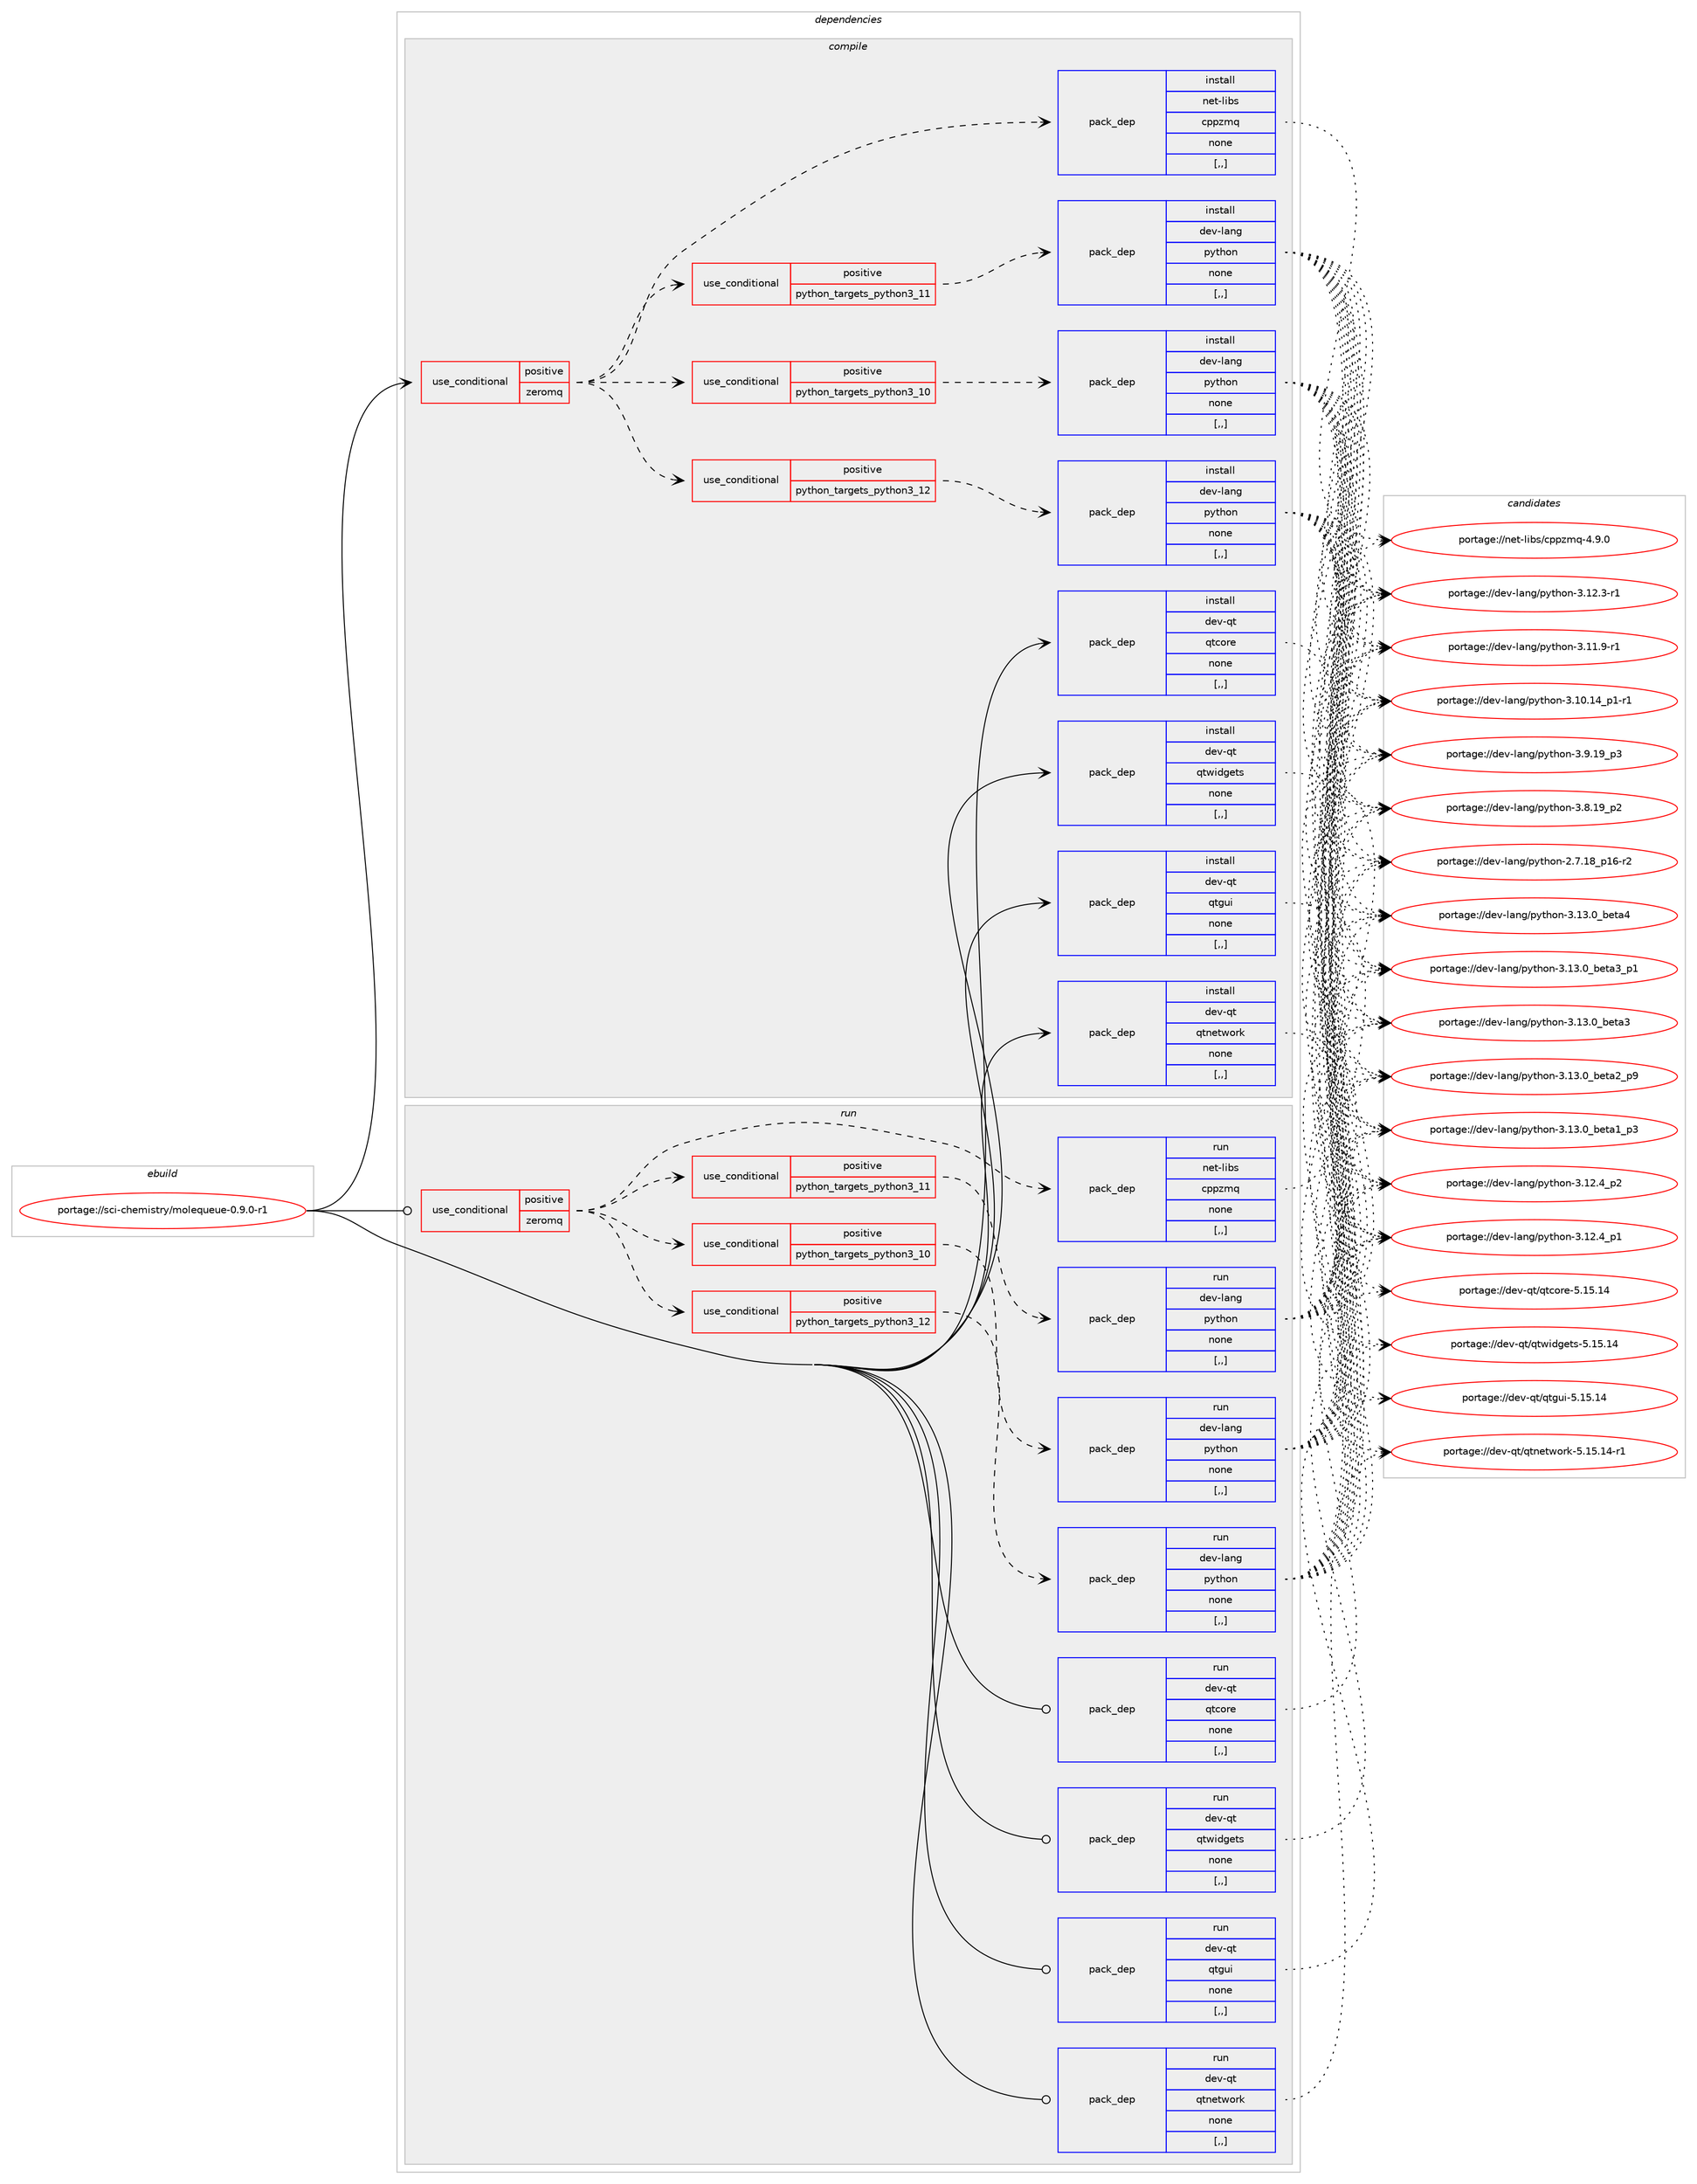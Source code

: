 digraph prolog {

# *************
# Graph options
# *************

newrank=true;
concentrate=true;
compound=true;
graph [rankdir=LR,fontname=Helvetica,fontsize=10,ranksep=1.5];#, ranksep=2.5, nodesep=0.2];
edge  [arrowhead=vee];
node  [fontname=Helvetica,fontsize=10];

# **********
# The ebuild
# **********

subgraph cluster_leftcol {
color=gray;
label=<<i>ebuild</i>>;
id [label="portage://sci-chemistry/molequeue-0.9.0-r1", color=red, width=4, href="../sci-chemistry/molequeue-0.9.0-r1.svg"];
}

# ****************
# The dependencies
# ****************

subgraph cluster_midcol {
color=gray;
label=<<i>dependencies</i>>;
subgraph cluster_compile {
fillcolor="#eeeeee";
style=filled;
label=<<i>compile</i>>;
subgraph cond104199 {
dependency393593 [label=<<TABLE BORDER="0" CELLBORDER="1" CELLSPACING="0" CELLPADDING="4"><TR><TD ROWSPAN="3" CELLPADDING="10">use_conditional</TD></TR><TR><TD>positive</TD></TR><TR><TD>zeromq</TD></TR></TABLE>>, shape=none, color=red];
subgraph cond104200 {
dependency393594 [label=<<TABLE BORDER="0" CELLBORDER="1" CELLSPACING="0" CELLPADDING="4"><TR><TD ROWSPAN="3" CELLPADDING="10">use_conditional</TD></TR><TR><TD>positive</TD></TR><TR><TD>python_targets_python3_10</TD></TR></TABLE>>, shape=none, color=red];
subgraph pack286593 {
dependency393595 [label=<<TABLE BORDER="0" CELLBORDER="1" CELLSPACING="0" CELLPADDING="4" WIDTH="220"><TR><TD ROWSPAN="6" CELLPADDING="30">pack_dep</TD></TR><TR><TD WIDTH="110">install</TD></TR><TR><TD>dev-lang</TD></TR><TR><TD>python</TD></TR><TR><TD>none</TD></TR><TR><TD>[,,]</TD></TR></TABLE>>, shape=none, color=blue];
}
dependency393594:e -> dependency393595:w [weight=20,style="dashed",arrowhead="vee"];
}
dependency393593:e -> dependency393594:w [weight=20,style="dashed",arrowhead="vee"];
subgraph cond104201 {
dependency393596 [label=<<TABLE BORDER="0" CELLBORDER="1" CELLSPACING="0" CELLPADDING="4"><TR><TD ROWSPAN="3" CELLPADDING="10">use_conditional</TD></TR><TR><TD>positive</TD></TR><TR><TD>python_targets_python3_11</TD></TR></TABLE>>, shape=none, color=red];
subgraph pack286594 {
dependency393597 [label=<<TABLE BORDER="0" CELLBORDER="1" CELLSPACING="0" CELLPADDING="4" WIDTH="220"><TR><TD ROWSPAN="6" CELLPADDING="30">pack_dep</TD></TR><TR><TD WIDTH="110">install</TD></TR><TR><TD>dev-lang</TD></TR><TR><TD>python</TD></TR><TR><TD>none</TD></TR><TR><TD>[,,]</TD></TR></TABLE>>, shape=none, color=blue];
}
dependency393596:e -> dependency393597:w [weight=20,style="dashed",arrowhead="vee"];
}
dependency393593:e -> dependency393596:w [weight=20,style="dashed",arrowhead="vee"];
subgraph cond104202 {
dependency393598 [label=<<TABLE BORDER="0" CELLBORDER="1" CELLSPACING="0" CELLPADDING="4"><TR><TD ROWSPAN="3" CELLPADDING="10">use_conditional</TD></TR><TR><TD>positive</TD></TR><TR><TD>python_targets_python3_12</TD></TR></TABLE>>, shape=none, color=red];
subgraph pack286595 {
dependency393599 [label=<<TABLE BORDER="0" CELLBORDER="1" CELLSPACING="0" CELLPADDING="4" WIDTH="220"><TR><TD ROWSPAN="6" CELLPADDING="30">pack_dep</TD></TR><TR><TD WIDTH="110">install</TD></TR><TR><TD>dev-lang</TD></TR><TR><TD>python</TD></TR><TR><TD>none</TD></TR><TR><TD>[,,]</TD></TR></TABLE>>, shape=none, color=blue];
}
dependency393598:e -> dependency393599:w [weight=20,style="dashed",arrowhead="vee"];
}
dependency393593:e -> dependency393598:w [weight=20,style="dashed",arrowhead="vee"];
subgraph pack286596 {
dependency393600 [label=<<TABLE BORDER="0" CELLBORDER="1" CELLSPACING="0" CELLPADDING="4" WIDTH="220"><TR><TD ROWSPAN="6" CELLPADDING="30">pack_dep</TD></TR><TR><TD WIDTH="110">install</TD></TR><TR><TD>net-libs</TD></TR><TR><TD>cppzmq</TD></TR><TR><TD>none</TD></TR><TR><TD>[,,]</TD></TR></TABLE>>, shape=none, color=blue];
}
dependency393593:e -> dependency393600:w [weight=20,style="dashed",arrowhead="vee"];
}
id:e -> dependency393593:w [weight=20,style="solid",arrowhead="vee"];
subgraph pack286597 {
dependency393601 [label=<<TABLE BORDER="0" CELLBORDER="1" CELLSPACING="0" CELLPADDING="4" WIDTH="220"><TR><TD ROWSPAN="6" CELLPADDING="30">pack_dep</TD></TR><TR><TD WIDTH="110">install</TD></TR><TR><TD>dev-qt</TD></TR><TR><TD>qtcore</TD></TR><TR><TD>none</TD></TR><TR><TD>[,,]</TD></TR></TABLE>>, shape=none, color=blue];
}
id:e -> dependency393601:w [weight=20,style="solid",arrowhead="vee"];
subgraph pack286598 {
dependency393602 [label=<<TABLE BORDER="0" CELLBORDER="1" CELLSPACING="0" CELLPADDING="4" WIDTH="220"><TR><TD ROWSPAN="6" CELLPADDING="30">pack_dep</TD></TR><TR><TD WIDTH="110">install</TD></TR><TR><TD>dev-qt</TD></TR><TR><TD>qtgui</TD></TR><TR><TD>none</TD></TR><TR><TD>[,,]</TD></TR></TABLE>>, shape=none, color=blue];
}
id:e -> dependency393602:w [weight=20,style="solid",arrowhead="vee"];
subgraph pack286599 {
dependency393603 [label=<<TABLE BORDER="0" CELLBORDER="1" CELLSPACING="0" CELLPADDING="4" WIDTH="220"><TR><TD ROWSPAN="6" CELLPADDING="30">pack_dep</TD></TR><TR><TD WIDTH="110">install</TD></TR><TR><TD>dev-qt</TD></TR><TR><TD>qtnetwork</TD></TR><TR><TD>none</TD></TR><TR><TD>[,,]</TD></TR></TABLE>>, shape=none, color=blue];
}
id:e -> dependency393603:w [weight=20,style="solid",arrowhead="vee"];
subgraph pack286600 {
dependency393604 [label=<<TABLE BORDER="0" CELLBORDER="1" CELLSPACING="0" CELLPADDING="4" WIDTH="220"><TR><TD ROWSPAN="6" CELLPADDING="30">pack_dep</TD></TR><TR><TD WIDTH="110">install</TD></TR><TR><TD>dev-qt</TD></TR><TR><TD>qtwidgets</TD></TR><TR><TD>none</TD></TR><TR><TD>[,,]</TD></TR></TABLE>>, shape=none, color=blue];
}
id:e -> dependency393604:w [weight=20,style="solid",arrowhead="vee"];
}
subgraph cluster_compileandrun {
fillcolor="#eeeeee";
style=filled;
label=<<i>compile and run</i>>;
}
subgraph cluster_run {
fillcolor="#eeeeee";
style=filled;
label=<<i>run</i>>;
subgraph cond104203 {
dependency393605 [label=<<TABLE BORDER="0" CELLBORDER="1" CELLSPACING="0" CELLPADDING="4"><TR><TD ROWSPAN="3" CELLPADDING="10">use_conditional</TD></TR><TR><TD>positive</TD></TR><TR><TD>zeromq</TD></TR></TABLE>>, shape=none, color=red];
subgraph cond104204 {
dependency393606 [label=<<TABLE BORDER="0" CELLBORDER="1" CELLSPACING="0" CELLPADDING="4"><TR><TD ROWSPAN="3" CELLPADDING="10">use_conditional</TD></TR><TR><TD>positive</TD></TR><TR><TD>python_targets_python3_10</TD></TR></TABLE>>, shape=none, color=red];
subgraph pack286601 {
dependency393607 [label=<<TABLE BORDER="0" CELLBORDER="1" CELLSPACING="0" CELLPADDING="4" WIDTH="220"><TR><TD ROWSPAN="6" CELLPADDING="30">pack_dep</TD></TR><TR><TD WIDTH="110">run</TD></TR><TR><TD>dev-lang</TD></TR><TR><TD>python</TD></TR><TR><TD>none</TD></TR><TR><TD>[,,]</TD></TR></TABLE>>, shape=none, color=blue];
}
dependency393606:e -> dependency393607:w [weight=20,style="dashed",arrowhead="vee"];
}
dependency393605:e -> dependency393606:w [weight=20,style="dashed",arrowhead="vee"];
subgraph cond104205 {
dependency393608 [label=<<TABLE BORDER="0" CELLBORDER="1" CELLSPACING="0" CELLPADDING="4"><TR><TD ROWSPAN="3" CELLPADDING="10">use_conditional</TD></TR><TR><TD>positive</TD></TR><TR><TD>python_targets_python3_11</TD></TR></TABLE>>, shape=none, color=red];
subgraph pack286602 {
dependency393609 [label=<<TABLE BORDER="0" CELLBORDER="1" CELLSPACING="0" CELLPADDING="4" WIDTH="220"><TR><TD ROWSPAN="6" CELLPADDING="30">pack_dep</TD></TR><TR><TD WIDTH="110">run</TD></TR><TR><TD>dev-lang</TD></TR><TR><TD>python</TD></TR><TR><TD>none</TD></TR><TR><TD>[,,]</TD></TR></TABLE>>, shape=none, color=blue];
}
dependency393608:e -> dependency393609:w [weight=20,style="dashed",arrowhead="vee"];
}
dependency393605:e -> dependency393608:w [weight=20,style="dashed",arrowhead="vee"];
subgraph cond104206 {
dependency393610 [label=<<TABLE BORDER="0" CELLBORDER="1" CELLSPACING="0" CELLPADDING="4"><TR><TD ROWSPAN="3" CELLPADDING="10">use_conditional</TD></TR><TR><TD>positive</TD></TR><TR><TD>python_targets_python3_12</TD></TR></TABLE>>, shape=none, color=red];
subgraph pack286603 {
dependency393611 [label=<<TABLE BORDER="0" CELLBORDER="1" CELLSPACING="0" CELLPADDING="4" WIDTH="220"><TR><TD ROWSPAN="6" CELLPADDING="30">pack_dep</TD></TR><TR><TD WIDTH="110">run</TD></TR><TR><TD>dev-lang</TD></TR><TR><TD>python</TD></TR><TR><TD>none</TD></TR><TR><TD>[,,]</TD></TR></TABLE>>, shape=none, color=blue];
}
dependency393610:e -> dependency393611:w [weight=20,style="dashed",arrowhead="vee"];
}
dependency393605:e -> dependency393610:w [weight=20,style="dashed",arrowhead="vee"];
subgraph pack286604 {
dependency393612 [label=<<TABLE BORDER="0" CELLBORDER="1" CELLSPACING="0" CELLPADDING="4" WIDTH="220"><TR><TD ROWSPAN="6" CELLPADDING="30">pack_dep</TD></TR><TR><TD WIDTH="110">run</TD></TR><TR><TD>net-libs</TD></TR><TR><TD>cppzmq</TD></TR><TR><TD>none</TD></TR><TR><TD>[,,]</TD></TR></TABLE>>, shape=none, color=blue];
}
dependency393605:e -> dependency393612:w [weight=20,style="dashed",arrowhead="vee"];
}
id:e -> dependency393605:w [weight=20,style="solid",arrowhead="odot"];
subgraph pack286605 {
dependency393613 [label=<<TABLE BORDER="0" CELLBORDER="1" CELLSPACING="0" CELLPADDING="4" WIDTH="220"><TR><TD ROWSPAN="6" CELLPADDING="30">pack_dep</TD></TR><TR><TD WIDTH="110">run</TD></TR><TR><TD>dev-qt</TD></TR><TR><TD>qtcore</TD></TR><TR><TD>none</TD></TR><TR><TD>[,,]</TD></TR></TABLE>>, shape=none, color=blue];
}
id:e -> dependency393613:w [weight=20,style="solid",arrowhead="odot"];
subgraph pack286606 {
dependency393614 [label=<<TABLE BORDER="0" CELLBORDER="1" CELLSPACING="0" CELLPADDING="4" WIDTH="220"><TR><TD ROWSPAN="6" CELLPADDING="30">pack_dep</TD></TR><TR><TD WIDTH="110">run</TD></TR><TR><TD>dev-qt</TD></TR><TR><TD>qtgui</TD></TR><TR><TD>none</TD></TR><TR><TD>[,,]</TD></TR></TABLE>>, shape=none, color=blue];
}
id:e -> dependency393614:w [weight=20,style="solid",arrowhead="odot"];
subgraph pack286607 {
dependency393615 [label=<<TABLE BORDER="0" CELLBORDER="1" CELLSPACING="0" CELLPADDING="4" WIDTH="220"><TR><TD ROWSPAN="6" CELLPADDING="30">pack_dep</TD></TR><TR><TD WIDTH="110">run</TD></TR><TR><TD>dev-qt</TD></TR><TR><TD>qtnetwork</TD></TR><TR><TD>none</TD></TR><TR><TD>[,,]</TD></TR></TABLE>>, shape=none, color=blue];
}
id:e -> dependency393615:w [weight=20,style="solid",arrowhead="odot"];
subgraph pack286608 {
dependency393616 [label=<<TABLE BORDER="0" CELLBORDER="1" CELLSPACING="0" CELLPADDING="4" WIDTH="220"><TR><TD ROWSPAN="6" CELLPADDING="30">pack_dep</TD></TR><TR><TD WIDTH="110">run</TD></TR><TR><TD>dev-qt</TD></TR><TR><TD>qtwidgets</TD></TR><TR><TD>none</TD></TR><TR><TD>[,,]</TD></TR></TABLE>>, shape=none, color=blue];
}
id:e -> dependency393616:w [weight=20,style="solid",arrowhead="odot"];
}
}

# **************
# The candidates
# **************

subgraph cluster_choices {
rank=same;
color=gray;
label=<<i>candidates</i>>;

subgraph choice286593 {
color=black;
nodesep=1;
choice1001011184510897110103471121211161041111104551464951464895981011169752 [label="portage://dev-lang/python-3.13.0_beta4", color=red, width=4,href="../dev-lang/python-3.13.0_beta4.svg"];
choice10010111845108971101034711212111610411111045514649514648959810111697519511249 [label="portage://dev-lang/python-3.13.0_beta3_p1", color=red, width=4,href="../dev-lang/python-3.13.0_beta3_p1.svg"];
choice1001011184510897110103471121211161041111104551464951464895981011169751 [label="portage://dev-lang/python-3.13.0_beta3", color=red, width=4,href="../dev-lang/python-3.13.0_beta3.svg"];
choice10010111845108971101034711212111610411111045514649514648959810111697509511257 [label="portage://dev-lang/python-3.13.0_beta2_p9", color=red, width=4,href="../dev-lang/python-3.13.0_beta2_p9.svg"];
choice10010111845108971101034711212111610411111045514649514648959810111697499511251 [label="portage://dev-lang/python-3.13.0_beta1_p3", color=red, width=4,href="../dev-lang/python-3.13.0_beta1_p3.svg"];
choice100101118451089711010347112121116104111110455146495046529511250 [label="portage://dev-lang/python-3.12.4_p2", color=red, width=4,href="../dev-lang/python-3.12.4_p2.svg"];
choice100101118451089711010347112121116104111110455146495046529511249 [label="portage://dev-lang/python-3.12.4_p1", color=red, width=4,href="../dev-lang/python-3.12.4_p1.svg"];
choice100101118451089711010347112121116104111110455146495046514511449 [label="portage://dev-lang/python-3.12.3-r1", color=red, width=4,href="../dev-lang/python-3.12.3-r1.svg"];
choice100101118451089711010347112121116104111110455146494946574511449 [label="portage://dev-lang/python-3.11.9-r1", color=red, width=4,href="../dev-lang/python-3.11.9-r1.svg"];
choice100101118451089711010347112121116104111110455146494846495295112494511449 [label="portage://dev-lang/python-3.10.14_p1-r1", color=red, width=4,href="../dev-lang/python-3.10.14_p1-r1.svg"];
choice100101118451089711010347112121116104111110455146574649579511251 [label="portage://dev-lang/python-3.9.19_p3", color=red, width=4,href="../dev-lang/python-3.9.19_p3.svg"];
choice100101118451089711010347112121116104111110455146564649579511250 [label="portage://dev-lang/python-3.8.19_p2", color=red, width=4,href="../dev-lang/python-3.8.19_p2.svg"];
choice100101118451089711010347112121116104111110455046554649569511249544511450 [label="portage://dev-lang/python-2.7.18_p16-r2", color=red, width=4,href="../dev-lang/python-2.7.18_p16-r2.svg"];
dependency393595:e -> choice1001011184510897110103471121211161041111104551464951464895981011169752:w [style=dotted,weight="100"];
dependency393595:e -> choice10010111845108971101034711212111610411111045514649514648959810111697519511249:w [style=dotted,weight="100"];
dependency393595:e -> choice1001011184510897110103471121211161041111104551464951464895981011169751:w [style=dotted,weight="100"];
dependency393595:e -> choice10010111845108971101034711212111610411111045514649514648959810111697509511257:w [style=dotted,weight="100"];
dependency393595:e -> choice10010111845108971101034711212111610411111045514649514648959810111697499511251:w [style=dotted,weight="100"];
dependency393595:e -> choice100101118451089711010347112121116104111110455146495046529511250:w [style=dotted,weight="100"];
dependency393595:e -> choice100101118451089711010347112121116104111110455146495046529511249:w [style=dotted,weight="100"];
dependency393595:e -> choice100101118451089711010347112121116104111110455146495046514511449:w [style=dotted,weight="100"];
dependency393595:e -> choice100101118451089711010347112121116104111110455146494946574511449:w [style=dotted,weight="100"];
dependency393595:e -> choice100101118451089711010347112121116104111110455146494846495295112494511449:w [style=dotted,weight="100"];
dependency393595:e -> choice100101118451089711010347112121116104111110455146574649579511251:w [style=dotted,weight="100"];
dependency393595:e -> choice100101118451089711010347112121116104111110455146564649579511250:w [style=dotted,weight="100"];
dependency393595:e -> choice100101118451089711010347112121116104111110455046554649569511249544511450:w [style=dotted,weight="100"];
}
subgraph choice286594 {
color=black;
nodesep=1;
choice1001011184510897110103471121211161041111104551464951464895981011169752 [label="portage://dev-lang/python-3.13.0_beta4", color=red, width=4,href="../dev-lang/python-3.13.0_beta4.svg"];
choice10010111845108971101034711212111610411111045514649514648959810111697519511249 [label="portage://dev-lang/python-3.13.0_beta3_p1", color=red, width=4,href="../dev-lang/python-3.13.0_beta3_p1.svg"];
choice1001011184510897110103471121211161041111104551464951464895981011169751 [label="portage://dev-lang/python-3.13.0_beta3", color=red, width=4,href="../dev-lang/python-3.13.0_beta3.svg"];
choice10010111845108971101034711212111610411111045514649514648959810111697509511257 [label="portage://dev-lang/python-3.13.0_beta2_p9", color=red, width=4,href="../dev-lang/python-3.13.0_beta2_p9.svg"];
choice10010111845108971101034711212111610411111045514649514648959810111697499511251 [label="portage://dev-lang/python-3.13.0_beta1_p3", color=red, width=4,href="../dev-lang/python-3.13.0_beta1_p3.svg"];
choice100101118451089711010347112121116104111110455146495046529511250 [label="portage://dev-lang/python-3.12.4_p2", color=red, width=4,href="../dev-lang/python-3.12.4_p2.svg"];
choice100101118451089711010347112121116104111110455146495046529511249 [label="portage://dev-lang/python-3.12.4_p1", color=red, width=4,href="../dev-lang/python-3.12.4_p1.svg"];
choice100101118451089711010347112121116104111110455146495046514511449 [label="portage://dev-lang/python-3.12.3-r1", color=red, width=4,href="../dev-lang/python-3.12.3-r1.svg"];
choice100101118451089711010347112121116104111110455146494946574511449 [label="portage://dev-lang/python-3.11.9-r1", color=red, width=4,href="../dev-lang/python-3.11.9-r1.svg"];
choice100101118451089711010347112121116104111110455146494846495295112494511449 [label="portage://dev-lang/python-3.10.14_p1-r1", color=red, width=4,href="../dev-lang/python-3.10.14_p1-r1.svg"];
choice100101118451089711010347112121116104111110455146574649579511251 [label="portage://dev-lang/python-3.9.19_p3", color=red, width=4,href="../dev-lang/python-3.9.19_p3.svg"];
choice100101118451089711010347112121116104111110455146564649579511250 [label="portage://dev-lang/python-3.8.19_p2", color=red, width=4,href="../dev-lang/python-3.8.19_p2.svg"];
choice100101118451089711010347112121116104111110455046554649569511249544511450 [label="portage://dev-lang/python-2.7.18_p16-r2", color=red, width=4,href="../dev-lang/python-2.7.18_p16-r2.svg"];
dependency393597:e -> choice1001011184510897110103471121211161041111104551464951464895981011169752:w [style=dotted,weight="100"];
dependency393597:e -> choice10010111845108971101034711212111610411111045514649514648959810111697519511249:w [style=dotted,weight="100"];
dependency393597:e -> choice1001011184510897110103471121211161041111104551464951464895981011169751:w [style=dotted,weight="100"];
dependency393597:e -> choice10010111845108971101034711212111610411111045514649514648959810111697509511257:w [style=dotted,weight="100"];
dependency393597:e -> choice10010111845108971101034711212111610411111045514649514648959810111697499511251:w [style=dotted,weight="100"];
dependency393597:e -> choice100101118451089711010347112121116104111110455146495046529511250:w [style=dotted,weight="100"];
dependency393597:e -> choice100101118451089711010347112121116104111110455146495046529511249:w [style=dotted,weight="100"];
dependency393597:e -> choice100101118451089711010347112121116104111110455146495046514511449:w [style=dotted,weight="100"];
dependency393597:e -> choice100101118451089711010347112121116104111110455146494946574511449:w [style=dotted,weight="100"];
dependency393597:e -> choice100101118451089711010347112121116104111110455146494846495295112494511449:w [style=dotted,weight="100"];
dependency393597:e -> choice100101118451089711010347112121116104111110455146574649579511251:w [style=dotted,weight="100"];
dependency393597:e -> choice100101118451089711010347112121116104111110455146564649579511250:w [style=dotted,weight="100"];
dependency393597:e -> choice100101118451089711010347112121116104111110455046554649569511249544511450:w [style=dotted,weight="100"];
}
subgraph choice286595 {
color=black;
nodesep=1;
choice1001011184510897110103471121211161041111104551464951464895981011169752 [label="portage://dev-lang/python-3.13.0_beta4", color=red, width=4,href="../dev-lang/python-3.13.0_beta4.svg"];
choice10010111845108971101034711212111610411111045514649514648959810111697519511249 [label="portage://dev-lang/python-3.13.0_beta3_p1", color=red, width=4,href="../dev-lang/python-3.13.0_beta3_p1.svg"];
choice1001011184510897110103471121211161041111104551464951464895981011169751 [label="portage://dev-lang/python-3.13.0_beta3", color=red, width=4,href="../dev-lang/python-3.13.0_beta3.svg"];
choice10010111845108971101034711212111610411111045514649514648959810111697509511257 [label="portage://dev-lang/python-3.13.0_beta2_p9", color=red, width=4,href="../dev-lang/python-3.13.0_beta2_p9.svg"];
choice10010111845108971101034711212111610411111045514649514648959810111697499511251 [label="portage://dev-lang/python-3.13.0_beta1_p3", color=red, width=4,href="../dev-lang/python-3.13.0_beta1_p3.svg"];
choice100101118451089711010347112121116104111110455146495046529511250 [label="portage://dev-lang/python-3.12.4_p2", color=red, width=4,href="../dev-lang/python-3.12.4_p2.svg"];
choice100101118451089711010347112121116104111110455146495046529511249 [label="portage://dev-lang/python-3.12.4_p1", color=red, width=4,href="../dev-lang/python-3.12.4_p1.svg"];
choice100101118451089711010347112121116104111110455146495046514511449 [label="portage://dev-lang/python-3.12.3-r1", color=red, width=4,href="../dev-lang/python-3.12.3-r1.svg"];
choice100101118451089711010347112121116104111110455146494946574511449 [label="portage://dev-lang/python-3.11.9-r1", color=red, width=4,href="../dev-lang/python-3.11.9-r1.svg"];
choice100101118451089711010347112121116104111110455146494846495295112494511449 [label="portage://dev-lang/python-3.10.14_p1-r1", color=red, width=4,href="../dev-lang/python-3.10.14_p1-r1.svg"];
choice100101118451089711010347112121116104111110455146574649579511251 [label="portage://dev-lang/python-3.9.19_p3", color=red, width=4,href="../dev-lang/python-3.9.19_p3.svg"];
choice100101118451089711010347112121116104111110455146564649579511250 [label="portage://dev-lang/python-3.8.19_p2", color=red, width=4,href="../dev-lang/python-3.8.19_p2.svg"];
choice100101118451089711010347112121116104111110455046554649569511249544511450 [label="portage://dev-lang/python-2.7.18_p16-r2", color=red, width=4,href="../dev-lang/python-2.7.18_p16-r2.svg"];
dependency393599:e -> choice1001011184510897110103471121211161041111104551464951464895981011169752:w [style=dotted,weight="100"];
dependency393599:e -> choice10010111845108971101034711212111610411111045514649514648959810111697519511249:w [style=dotted,weight="100"];
dependency393599:e -> choice1001011184510897110103471121211161041111104551464951464895981011169751:w [style=dotted,weight="100"];
dependency393599:e -> choice10010111845108971101034711212111610411111045514649514648959810111697509511257:w [style=dotted,weight="100"];
dependency393599:e -> choice10010111845108971101034711212111610411111045514649514648959810111697499511251:w [style=dotted,weight="100"];
dependency393599:e -> choice100101118451089711010347112121116104111110455146495046529511250:w [style=dotted,weight="100"];
dependency393599:e -> choice100101118451089711010347112121116104111110455146495046529511249:w [style=dotted,weight="100"];
dependency393599:e -> choice100101118451089711010347112121116104111110455146495046514511449:w [style=dotted,weight="100"];
dependency393599:e -> choice100101118451089711010347112121116104111110455146494946574511449:w [style=dotted,weight="100"];
dependency393599:e -> choice100101118451089711010347112121116104111110455146494846495295112494511449:w [style=dotted,weight="100"];
dependency393599:e -> choice100101118451089711010347112121116104111110455146574649579511251:w [style=dotted,weight="100"];
dependency393599:e -> choice100101118451089711010347112121116104111110455146564649579511250:w [style=dotted,weight="100"];
dependency393599:e -> choice100101118451089711010347112121116104111110455046554649569511249544511450:w [style=dotted,weight="100"];
}
subgraph choice286596 {
color=black;
nodesep=1;
choice11010111645108105981154799112112122109113455246574648 [label="portage://net-libs/cppzmq-4.9.0", color=red, width=4,href="../net-libs/cppzmq-4.9.0.svg"];
dependency393600:e -> choice11010111645108105981154799112112122109113455246574648:w [style=dotted,weight="100"];
}
subgraph choice286597 {
color=black;
nodesep=1;
choice1001011184511311647113116991111141014553464953464952 [label="portage://dev-qt/qtcore-5.15.14", color=red, width=4,href="../dev-qt/qtcore-5.15.14.svg"];
dependency393601:e -> choice1001011184511311647113116991111141014553464953464952:w [style=dotted,weight="100"];
}
subgraph choice286598 {
color=black;
nodesep=1;
choice10010111845113116471131161031171054553464953464952 [label="portage://dev-qt/qtgui-5.15.14", color=red, width=4,href="../dev-qt/qtgui-5.15.14.svg"];
dependency393602:e -> choice10010111845113116471131161031171054553464953464952:w [style=dotted,weight="100"];
}
subgraph choice286599 {
color=black;
nodesep=1;
choice100101118451131164711311611010111611911111410745534649534649524511449 [label="portage://dev-qt/qtnetwork-5.15.14-r1", color=red, width=4,href="../dev-qt/qtnetwork-5.15.14-r1.svg"];
dependency393603:e -> choice100101118451131164711311611010111611911111410745534649534649524511449:w [style=dotted,weight="100"];
}
subgraph choice286600 {
color=black;
nodesep=1;
choice10010111845113116471131161191051001031011161154553464953464952 [label="portage://dev-qt/qtwidgets-5.15.14", color=red, width=4,href="../dev-qt/qtwidgets-5.15.14.svg"];
dependency393604:e -> choice10010111845113116471131161191051001031011161154553464953464952:w [style=dotted,weight="100"];
}
subgraph choice286601 {
color=black;
nodesep=1;
choice1001011184510897110103471121211161041111104551464951464895981011169752 [label="portage://dev-lang/python-3.13.0_beta4", color=red, width=4,href="../dev-lang/python-3.13.0_beta4.svg"];
choice10010111845108971101034711212111610411111045514649514648959810111697519511249 [label="portage://dev-lang/python-3.13.0_beta3_p1", color=red, width=4,href="../dev-lang/python-3.13.0_beta3_p1.svg"];
choice1001011184510897110103471121211161041111104551464951464895981011169751 [label="portage://dev-lang/python-3.13.0_beta3", color=red, width=4,href="../dev-lang/python-3.13.0_beta3.svg"];
choice10010111845108971101034711212111610411111045514649514648959810111697509511257 [label="portage://dev-lang/python-3.13.0_beta2_p9", color=red, width=4,href="../dev-lang/python-3.13.0_beta2_p9.svg"];
choice10010111845108971101034711212111610411111045514649514648959810111697499511251 [label="portage://dev-lang/python-3.13.0_beta1_p3", color=red, width=4,href="../dev-lang/python-3.13.0_beta1_p3.svg"];
choice100101118451089711010347112121116104111110455146495046529511250 [label="portage://dev-lang/python-3.12.4_p2", color=red, width=4,href="../dev-lang/python-3.12.4_p2.svg"];
choice100101118451089711010347112121116104111110455146495046529511249 [label="portage://dev-lang/python-3.12.4_p1", color=red, width=4,href="../dev-lang/python-3.12.4_p1.svg"];
choice100101118451089711010347112121116104111110455146495046514511449 [label="portage://dev-lang/python-3.12.3-r1", color=red, width=4,href="../dev-lang/python-3.12.3-r1.svg"];
choice100101118451089711010347112121116104111110455146494946574511449 [label="portage://dev-lang/python-3.11.9-r1", color=red, width=4,href="../dev-lang/python-3.11.9-r1.svg"];
choice100101118451089711010347112121116104111110455146494846495295112494511449 [label="portage://dev-lang/python-3.10.14_p1-r1", color=red, width=4,href="../dev-lang/python-3.10.14_p1-r1.svg"];
choice100101118451089711010347112121116104111110455146574649579511251 [label="portage://dev-lang/python-3.9.19_p3", color=red, width=4,href="../dev-lang/python-3.9.19_p3.svg"];
choice100101118451089711010347112121116104111110455146564649579511250 [label="portage://dev-lang/python-3.8.19_p2", color=red, width=4,href="../dev-lang/python-3.8.19_p2.svg"];
choice100101118451089711010347112121116104111110455046554649569511249544511450 [label="portage://dev-lang/python-2.7.18_p16-r2", color=red, width=4,href="../dev-lang/python-2.7.18_p16-r2.svg"];
dependency393607:e -> choice1001011184510897110103471121211161041111104551464951464895981011169752:w [style=dotted,weight="100"];
dependency393607:e -> choice10010111845108971101034711212111610411111045514649514648959810111697519511249:w [style=dotted,weight="100"];
dependency393607:e -> choice1001011184510897110103471121211161041111104551464951464895981011169751:w [style=dotted,weight="100"];
dependency393607:e -> choice10010111845108971101034711212111610411111045514649514648959810111697509511257:w [style=dotted,weight="100"];
dependency393607:e -> choice10010111845108971101034711212111610411111045514649514648959810111697499511251:w [style=dotted,weight="100"];
dependency393607:e -> choice100101118451089711010347112121116104111110455146495046529511250:w [style=dotted,weight="100"];
dependency393607:e -> choice100101118451089711010347112121116104111110455146495046529511249:w [style=dotted,weight="100"];
dependency393607:e -> choice100101118451089711010347112121116104111110455146495046514511449:w [style=dotted,weight="100"];
dependency393607:e -> choice100101118451089711010347112121116104111110455146494946574511449:w [style=dotted,weight="100"];
dependency393607:e -> choice100101118451089711010347112121116104111110455146494846495295112494511449:w [style=dotted,weight="100"];
dependency393607:e -> choice100101118451089711010347112121116104111110455146574649579511251:w [style=dotted,weight="100"];
dependency393607:e -> choice100101118451089711010347112121116104111110455146564649579511250:w [style=dotted,weight="100"];
dependency393607:e -> choice100101118451089711010347112121116104111110455046554649569511249544511450:w [style=dotted,weight="100"];
}
subgraph choice286602 {
color=black;
nodesep=1;
choice1001011184510897110103471121211161041111104551464951464895981011169752 [label="portage://dev-lang/python-3.13.0_beta4", color=red, width=4,href="../dev-lang/python-3.13.0_beta4.svg"];
choice10010111845108971101034711212111610411111045514649514648959810111697519511249 [label="portage://dev-lang/python-3.13.0_beta3_p1", color=red, width=4,href="../dev-lang/python-3.13.0_beta3_p1.svg"];
choice1001011184510897110103471121211161041111104551464951464895981011169751 [label="portage://dev-lang/python-3.13.0_beta3", color=red, width=4,href="../dev-lang/python-3.13.0_beta3.svg"];
choice10010111845108971101034711212111610411111045514649514648959810111697509511257 [label="portage://dev-lang/python-3.13.0_beta2_p9", color=red, width=4,href="../dev-lang/python-3.13.0_beta2_p9.svg"];
choice10010111845108971101034711212111610411111045514649514648959810111697499511251 [label="portage://dev-lang/python-3.13.0_beta1_p3", color=red, width=4,href="../dev-lang/python-3.13.0_beta1_p3.svg"];
choice100101118451089711010347112121116104111110455146495046529511250 [label="portage://dev-lang/python-3.12.4_p2", color=red, width=4,href="../dev-lang/python-3.12.4_p2.svg"];
choice100101118451089711010347112121116104111110455146495046529511249 [label="portage://dev-lang/python-3.12.4_p1", color=red, width=4,href="../dev-lang/python-3.12.4_p1.svg"];
choice100101118451089711010347112121116104111110455146495046514511449 [label="portage://dev-lang/python-3.12.3-r1", color=red, width=4,href="../dev-lang/python-3.12.3-r1.svg"];
choice100101118451089711010347112121116104111110455146494946574511449 [label="portage://dev-lang/python-3.11.9-r1", color=red, width=4,href="../dev-lang/python-3.11.9-r1.svg"];
choice100101118451089711010347112121116104111110455146494846495295112494511449 [label="portage://dev-lang/python-3.10.14_p1-r1", color=red, width=4,href="../dev-lang/python-3.10.14_p1-r1.svg"];
choice100101118451089711010347112121116104111110455146574649579511251 [label="portage://dev-lang/python-3.9.19_p3", color=red, width=4,href="../dev-lang/python-3.9.19_p3.svg"];
choice100101118451089711010347112121116104111110455146564649579511250 [label="portage://dev-lang/python-3.8.19_p2", color=red, width=4,href="../dev-lang/python-3.8.19_p2.svg"];
choice100101118451089711010347112121116104111110455046554649569511249544511450 [label="portage://dev-lang/python-2.7.18_p16-r2", color=red, width=4,href="../dev-lang/python-2.7.18_p16-r2.svg"];
dependency393609:e -> choice1001011184510897110103471121211161041111104551464951464895981011169752:w [style=dotted,weight="100"];
dependency393609:e -> choice10010111845108971101034711212111610411111045514649514648959810111697519511249:w [style=dotted,weight="100"];
dependency393609:e -> choice1001011184510897110103471121211161041111104551464951464895981011169751:w [style=dotted,weight="100"];
dependency393609:e -> choice10010111845108971101034711212111610411111045514649514648959810111697509511257:w [style=dotted,weight="100"];
dependency393609:e -> choice10010111845108971101034711212111610411111045514649514648959810111697499511251:w [style=dotted,weight="100"];
dependency393609:e -> choice100101118451089711010347112121116104111110455146495046529511250:w [style=dotted,weight="100"];
dependency393609:e -> choice100101118451089711010347112121116104111110455146495046529511249:w [style=dotted,weight="100"];
dependency393609:e -> choice100101118451089711010347112121116104111110455146495046514511449:w [style=dotted,weight="100"];
dependency393609:e -> choice100101118451089711010347112121116104111110455146494946574511449:w [style=dotted,weight="100"];
dependency393609:e -> choice100101118451089711010347112121116104111110455146494846495295112494511449:w [style=dotted,weight="100"];
dependency393609:e -> choice100101118451089711010347112121116104111110455146574649579511251:w [style=dotted,weight="100"];
dependency393609:e -> choice100101118451089711010347112121116104111110455146564649579511250:w [style=dotted,weight="100"];
dependency393609:e -> choice100101118451089711010347112121116104111110455046554649569511249544511450:w [style=dotted,weight="100"];
}
subgraph choice286603 {
color=black;
nodesep=1;
choice1001011184510897110103471121211161041111104551464951464895981011169752 [label="portage://dev-lang/python-3.13.0_beta4", color=red, width=4,href="../dev-lang/python-3.13.0_beta4.svg"];
choice10010111845108971101034711212111610411111045514649514648959810111697519511249 [label="portage://dev-lang/python-3.13.0_beta3_p1", color=red, width=4,href="../dev-lang/python-3.13.0_beta3_p1.svg"];
choice1001011184510897110103471121211161041111104551464951464895981011169751 [label="portage://dev-lang/python-3.13.0_beta3", color=red, width=4,href="../dev-lang/python-3.13.0_beta3.svg"];
choice10010111845108971101034711212111610411111045514649514648959810111697509511257 [label="portage://dev-lang/python-3.13.0_beta2_p9", color=red, width=4,href="../dev-lang/python-3.13.0_beta2_p9.svg"];
choice10010111845108971101034711212111610411111045514649514648959810111697499511251 [label="portage://dev-lang/python-3.13.0_beta1_p3", color=red, width=4,href="../dev-lang/python-3.13.0_beta1_p3.svg"];
choice100101118451089711010347112121116104111110455146495046529511250 [label="portage://dev-lang/python-3.12.4_p2", color=red, width=4,href="../dev-lang/python-3.12.4_p2.svg"];
choice100101118451089711010347112121116104111110455146495046529511249 [label="portage://dev-lang/python-3.12.4_p1", color=red, width=4,href="../dev-lang/python-3.12.4_p1.svg"];
choice100101118451089711010347112121116104111110455146495046514511449 [label="portage://dev-lang/python-3.12.3-r1", color=red, width=4,href="../dev-lang/python-3.12.3-r1.svg"];
choice100101118451089711010347112121116104111110455146494946574511449 [label="portage://dev-lang/python-3.11.9-r1", color=red, width=4,href="../dev-lang/python-3.11.9-r1.svg"];
choice100101118451089711010347112121116104111110455146494846495295112494511449 [label="portage://dev-lang/python-3.10.14_p1-r1", color=red, width=4,href="../dev-lang/python-3.10.14_p1-r1.svg"];
choice100101118451089711010347112121116104111110455146574649579511251 [label="portage://dev-lang/python-3.9.19_p3", color=red, width=4,href="../dev-lang/python-3.9.19_p3.svg"];
choice100101118451089711010347112121116104111110455146564649579511250 [label="portage://dev-lang/python-3.8.19_p2", color=red, width=4,href="../dev-lang/python-3.8.19_p2.svg"];
choice100101118451089711010347112121116104111110455046554649569511249544511450 [label="portage://dev-lang/python-2.7.18_p16-r2", color=red, width=4,href="../dev-lang/python-2.7.18_p16-r2.svg"];
dependency393611:e -> choice1001011184510897110103471121211161041111104551464951464895981011169752:w [style=dotted,weight="100"];
dependency393611:e -> choice10010111845108971101034711212111610411111045514649514648959810111697519511249:w [style=dotted,weight="100"];
dependency393611:e -> choice1001011184510897110103471121211161041111104551464951464895981011169751:w [style=dotted,weight="100"];
dependency393611:e -> choice10010111845108971101034711212111610411111045514649514648959810111697509511257:w [style=dotted,weight="100"];
dependency393611:e -> choice10010111845108971101034711212111610411111045514649514648959810111697499511251:w [style=dotted,weight="100"];
dependency393611:e -> choice100101118451089711010347112121116104111110455146495046529511250:w [style=dotted,weight="100"];
dependency393611:e -> choice100101118451089711010347112121116104111110455146495046529511249:w [style=dotted,weight="100"];
dependency393611:e -> choice100101118451089711010347112121116104111110455146495046514511449:w [style=dotted,weight="100"];
dependency393611:e -> choice100101118451089711010347112121116104111110455146494946574511449:w [style=dotted,weight="100"];
dependency393611:e -> choice100101118451089711010347112121116104111110455146494846495295112494511449:w [style=dotted,weight="100"];
dependency393611:e -> choice100101118451089711010347112121116104111110455146574649579511251:w [style=dotted,weight="100"];
dependency393611:e -> choice100101118451089711010347112121116104111110455146564649579511250:w [style=dotted,weight="100"];
dependency393611:e -> choice100101118451089711010347112121116104111110455046554649569511249544511450:w [style=dotted,weight="100"];
}
subgraph choice286604 {
color=black;
nodesep=1;
choice11010111645108105981154799112112122109113455246574648 [label="portage://net-libs/cppzmq-4.9.0", color=red, width=4,href="../net-libs/cppzmq-4.9.0.svg"];
dependency393612:e -> choice11010111645108105981154799112112122109113455246574648:w [style=dotted,weight="100"];
}
subgraph choice286605 {
color=black;
nodesep=1;
choice1001011184511311647113116991111141014553464953464952 [label="portage://dev-qt/qtcore-5.15.14", color=red, width=4,href="../dev-qt/qtcore-5.15.14.svg"];
dependency393613:e -> choice1001011184511311647113116991111141014553464953464952:w [style=dotted,weight="100"];
}
subgraph choice286606 {
color=black;
nodesep=1;
choice10010111845113116471131161031171054553464953464952 [label="portage://dev-qt/qtgui-5.15.14", color=red, width=4,href="../dev-qt/qtgui-5.15.14.svg"];
dependency393614:e -> choice10010111845113116471131161031171054553464953464952:w [style=dotted,weight="100"];
}
subgraph choice286607 {
color=black;
nodesep=1;
choice100101118451131164711311611010111611911111410745534649534649524511449 [label="portage://dev-qt/qtnetwork-5.15.14-r1", color=red, width=4,href="../dev-qt/qtnetwork-5.15.14-r1.svg"];
dependency393615:e -> choice100101118451131164711311611010111611911111410745534649534649524511449:w [style=dotted,weight="100"];
}
subgraph choice286608 {
color=black;
nodesep=1;
choice10010111845113116471131161191051001031011161154553464953464952 [label="portage://dev-qt/qtwidgets-5.15.14", color=red, width=4,href="../dev-qt/qtwidgets-5.15.14.svg"];
dependency393616:e -> choice10010111845113116471131161191051001031011161154553464953464952:w [style=dotted,weight="100"];
}
}

}
